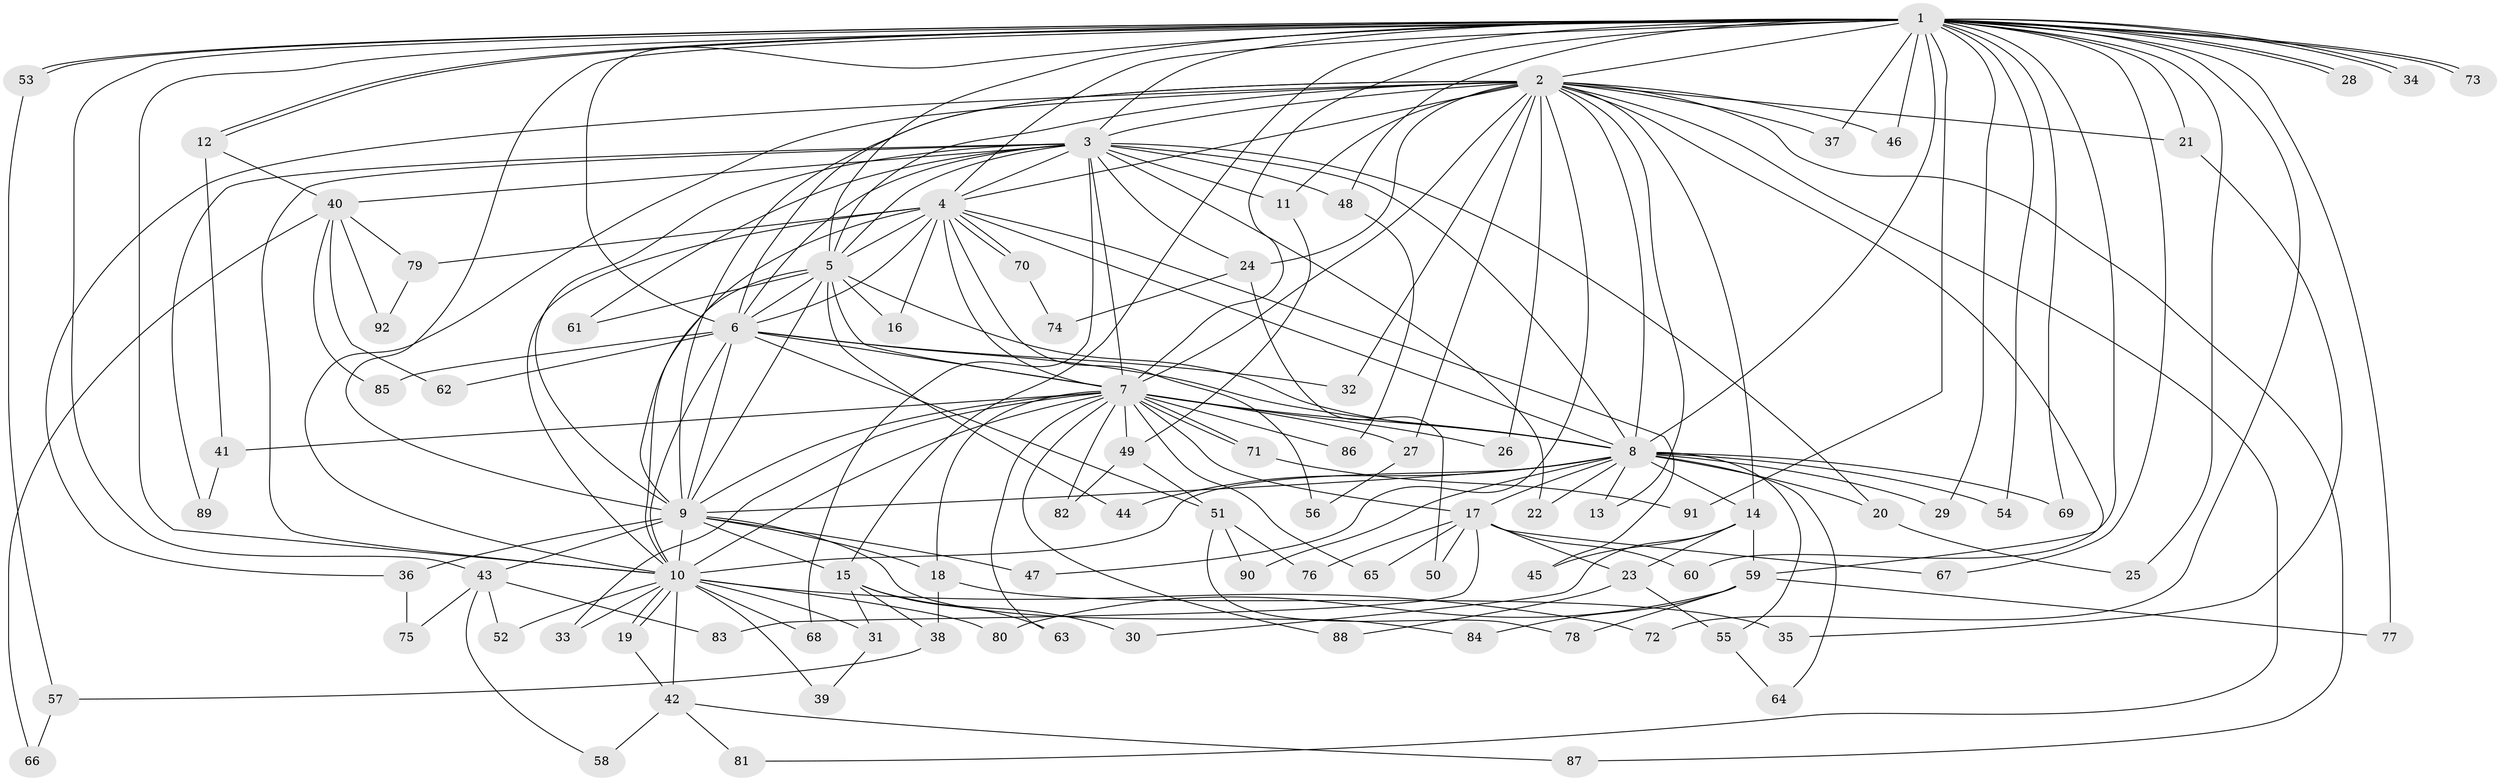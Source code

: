 // Generated by graph-tools (version 1.1) at 2025/25/03/09/25 03:25:40]
// undirected, 92 vertices, 209 edges
graph export_dot {
graph [start="1"]
  node [color=gray90,style=filled];
  1;
  2;
  3;
  4;
  5;
  6;
  7;
  8;
  9;
  10;
  11;
  12;
  13;
  14;
  15;
  16;
  17;
  18;
  19;
  20;
  21;
  22;
  23;
  24;
  25;
  26;
  27;
  28;
  29;
  30;
  31;
  32;
  33;
  34;
  35;
  36;
  37;
  38;
  39;
  40;
  41;
  42;
  43;
  44;
  45;
  46;
  47;
  48;
  49;
  50;
  51;
  52;
  53;
  54;
  55;
  56;
  57;
  58;
  59;
  60;
  61;
  62;
  63;
  64;
  65;
  66;
  67;
  68;
  69;
  70;
  71;
  72;
  73;
  74;
  75;
  76;
  77;
  78;
  79;
  80;
  81;
  82;
  83;
  84;
  85;
  86;
  87;
  88;
  89;
  90;
  91;
  92;
  1 -- 2;
  1 -- 3;
  1 -- 4;
  1 -- 5;
  1 -- 6;
  1 -- 7;
  1 -- 8;
  1 -- 9;
  1 -- 10;
  1 -- 12;
  1 -- 12;
  1 -- 15;
  1 -- 21;
  1 -- 25;
  1 -- 28;
  1 -- 28;
  1 -- 29;
  1 -- 34;
  1 -- 34;
  1 -- 37;
  1 -- 43;
  1 -- 46;
  1 -- 48;
  1 -- 53;
  1 -- 53;
  1 -- 54;
  1 -- 60;
  1 -- 67;
  1 -- 69;
  1 -- 72;
  1 -- 73;
  1 -- 73;
  1 -- 77;
  1 -- 91;
  2 -- 3;
  2 -- 4;
  2 -- 5;
  2 -- 6;
  2 -- 7;
  2 -- 8;
  2 -- 9;
  2 -- 10;
  2 -- 11;
  2 -- 13;
  2 -- 14;
  2 -- 21;
  2 -- 24;
  2 -- 26;
  2 -- 27;
  2 -- 32;
  2 -- 36;
  2 -- 37;
  2 -- 46;
  2 -- 47;
  2 -- 59;
  2 -- 81;
  2 -- 87;
  3 -- 4;
  3 -- 5;
  3 -- 6;
  3 -- 7;
  3 -- 8;
  3 -- 9;
  3 -- 10;
  3 -- 11;
  3 -- 20;
  3 -- 22;
  3 -- 24;
  3 -- 40;
  3 -- 48;
  3 -- 61;
  3 -- 68;
  3 -- 89;
  4 -- 5;
  4 -- 6;
  4 -- 7;
  4 -- 8;
  4 -- 9;
  4 -- 10;
  4 -- 16;
  4 -- 45;
  4 -- 56;
  4 -- 70;
  4 -- 70;
  4 -- 79;
  5 -- 6;
  5 -- 7;
  5 -- 8;
  5 -- 9;
  5 -- 10;
  5 -- 16;
  5 -- 44;
  5 -- 61;
  6 -- 7;
  6 -- 8;
  6 -- 9;
  6 -- 10;
  6 -- 32;
  6 -- 51;
  6 -- 62;
  6 -- 85;
  7 -- 8;
  7 -- 9;
  7 -- 10;
  7 -- 17;
  7 -- 18;
  7 -- 26;
  7 -- 27;
  7 -- 33;
  7 -- 41;
  7 -- 49;
  7 -- 63;
  7 -- 65;
  7 -- 71;
  7 -- 71;
  7 -- 82;
  7 -- 86;
  7 -- 88;
  8 -- 9;
  8 -- 10;
  8 -- 13;
  8 -- 14;
  8 -- 17;
  8 -- 20;
  8 -- 22;
  8 -- 29;
  8 -- 44;
  8 -- 54;
  8 -- 55;
  8 -- 64;
  8 -- 69;
  8 -- 90;
  9 -- 10;
  9 -- 15;
  9 -- 18;
  9 -- 36;
  9 -- 43;
  9 -- 47;
  9 -- 84;
  10 -- 19;
  10 -- 19;
  10 -- 31;
  10 -- 33;
  10 -- 39;
  10 -- 42;
  10 -- 52;
  10 -- 68;
  10 -- 72;
  10 -- 80;
  11 -- 49;
  12 -- 40;
  12 -- 41;
  14 -- 23;
  14 -- 30;
  14 -- 45;
  14 -- 59;
  15 -- 30;
  15 -- 31;
  15 -- 38;
  15 -- 63;
  17 -- 23;
  17 -- 50;
  17 -- 60;
  17 -- 65;
  17 -- 67;
  17 -- 76;
  17 -- 83;
  18 -- 35;
  18 -- 38;
  19 -- 42;
  20 -- 25;
  21 -- 35;
  23 -- 55;
  23 -- 88;
  24 -- 50;
  24 -- 74;
  27 -- 56;
  31 -- 39;
  36 -- 75;
  38 -- 57;
  40 -- 62;
  40 -- 66;
  40 -- 79;
  40 -- 85;
  40 -- 92;
  41 -- 89;
  42 -- 58;
  42 -- 81;
  42 -- 87;
  43 -- 52;
  43 -- 58;
  43 -- 75;
  43 -- 83;
  48 -- 86;
  49 -- 51;
  49 -- 82;
  51 -- 76;
  51 -- 78;
  51 -- 90;
  53 -- 57;
  55 -- 64;
  57 -- 66;
  59 -- 77;
  59 -- 78;
  59 -- 80;
  59 -- 84;
  70 -- 74;
  71 -- 91;
  79 -- 92;
}
